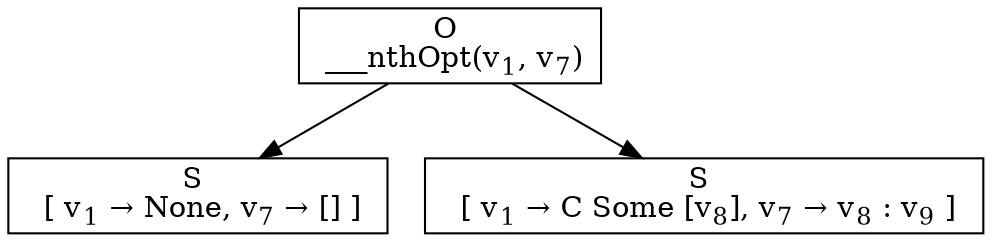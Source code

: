 digraph {
    graph [rankdir=TB
          ,bgcolor=transparent];
    node [shape=box
         ,fillcolor=white
         ,style=filled];
    0 [label=<O <BR/> ___nthOpt(v<SUB>1</SUB>, v<SUB>7</SUB>)>];
    1 [label=<S <BR/>  [ v<SUB>1</SUB> &rarr; None, v<SUB>7</SUB> &rarr; [] ] >];
    2 [label=<S <BR/>  [ v<SUB>1</SUB> &rarr; C Some [v<SUB>8</SUB>], v<SUB>7</SUB> &rarr; v<SUB>8</SUB> : v<SUB>9</SUB> ] >];
    0 -> 1 [label=""];
    0 -> 2 [label=""];
}